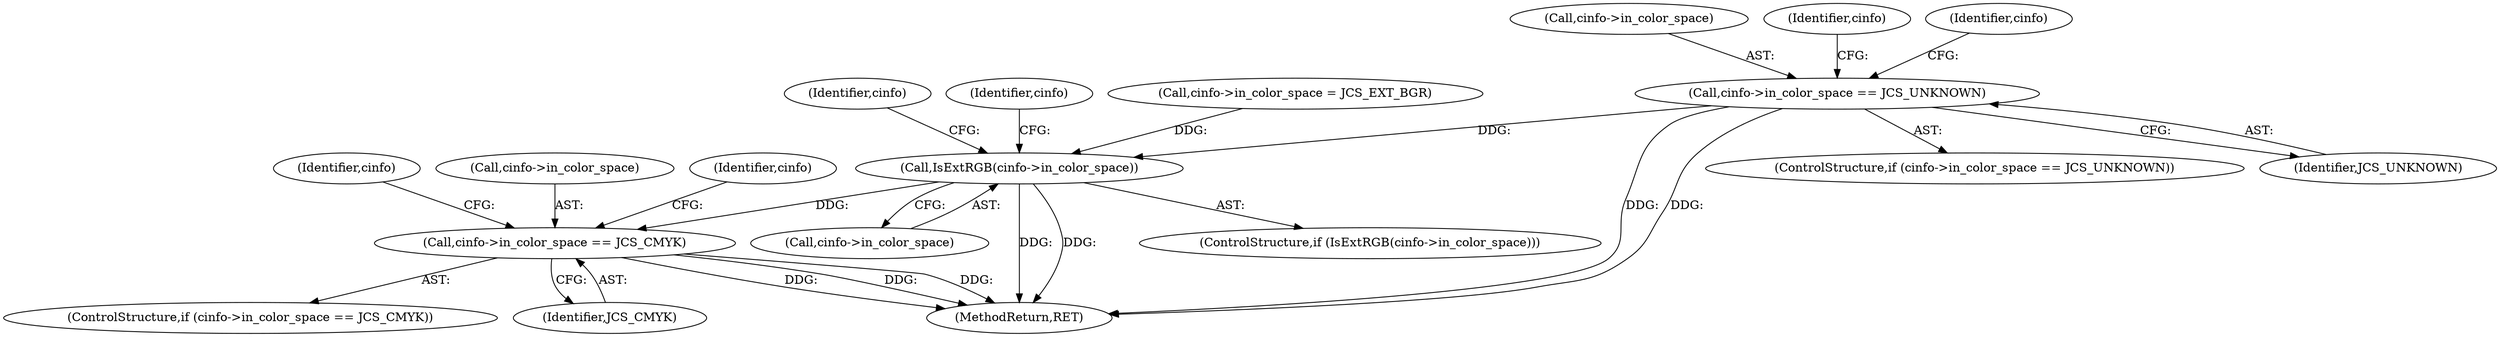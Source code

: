digraph "0_libjpeg-turbo_9c78a04df4e44ef6487eee99c4258397f4fdca55_0@API" {
"1000598" [label="(Call,cinfo->in_color_space == JCS_UNKNOWN)"];
"1000609" [label="(Call,IsExtRGB(cinfo->in_color_space))"];
"1000624" [label="(Call,cinfo->in_color_space == JCS_CMYK)"];
"1000623" [label="(ControlStructure,if (cinfo->in_color_space == JCS_CMYK))"];
"1000609" [label="(Call,IsExtRGB(cinfo->in_color_space))"];
"1000615" [label="(Identifier,cinfo)"];
"1000631" [label="(Identifier,cinfo)"];
"1000625" [label="(Call,cinfo->in_color_space)"];
"1000599" [label="(Call,cinfo->in_color_space)"];
"1000610" [label="(Call,cinfo->in_color_space)"];
"1000605" [label="(Identifier,cinfo)"];
"1000861" [label="(MethodReturn,RET)"];
"1000597" [label="(ControlStructure,if (cinfo->in_color_space == JCS_UNKNOWN))"];
"1000626" [label="(Identifier,cinfo)"];
"1000608" [label="(ControlStructure,if (IsExtRGB(cinfo->in_color_space)))"];
"1000603" [label="(Call,cinfo->in_color_space = JCS_EXT_BGR)"];
"1000624" [label="(Call,cinfo->in_color_space == JCS_CMYK)"];
"1000611" [label="(Identifier,cinfo)"];
"1000636" [label="(Identifier,cinfo)"];
"1000628" [label="(Identifier,JCS_CMYK)"];
"1000598" [label="(Call,cinfo->in_color_space == JCS_UNKNOWN)"];
"1000602" [label="(Identifier,JCS_UNKNOWN)"];
"1000598" -> "1000597"  [label="AST: "];
"1000598" -> "1000602"  [label="CFG: "];
"1000599" -> "1000598"  [label="AST: "];
"1000602" -> "1000598"  [label="AST: "];
"1000605" -> "1000598"  [label="CFG: "];
"1000611" -> "1000598"  [label="CFG: "];
"1000598" -> "1000861"  [label="DDG: "];
"1000598" -> "1000861"  [label="DDG: "];
"1000598" -> "1000609"  [label="DDG: "];
"1000609" -> "1000608"  [label="AST: "];
"1000609" -> "1000610"  [label="CFG: "];
"1000610" -> "1000609"  [label="AST: "];
"1000615" -> "1000609"  [label="CFG: "];
"1000626" -> "1000609"  [label="CFG: "];
"1000609" -> "1000861"  [label="DDG: "];
"1000609" -> "1000861"  [label="DDG: "];
"1000603" -> "1000609"  [label="DDG: "];
"1000609" -> "1000624"  [label="DDG: "];
"1000624" -> "1000623"  [label="AST: "];
"1000624" -> "1000628"  [label="CFG: "];
"1000625" -> "1000624"  [label="AST: "];
"1000628" -> "1000624"  [label="AST: "];
"1000631" -> "1000624"  [label="CFG: "];
"1000636" -> "1000624"  [label="CFG: "];
"1000624" -> "1000861"  [label="DDG: "];
"1000624" -> "1000861"  [label="DDG: "];
"1000624" -> "1000861"  [label="DDG: "];
}
